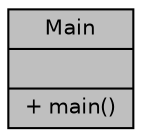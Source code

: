 digraph "Main"
{
 // INTERACTIVE_SVG=YES
  edge [fontname="Helvetica",fontsize="10",labelfontname="Helvetica",labelfontsize="10"];
  node [fontname="Helvetica",fontsize="10",shape=record];
  Node1 [label="{Main\n||+ main()\l}",height=0.2,width=0.4,color="black", fillcolor="grey75", style="filled", fontcolor="black"];
}
